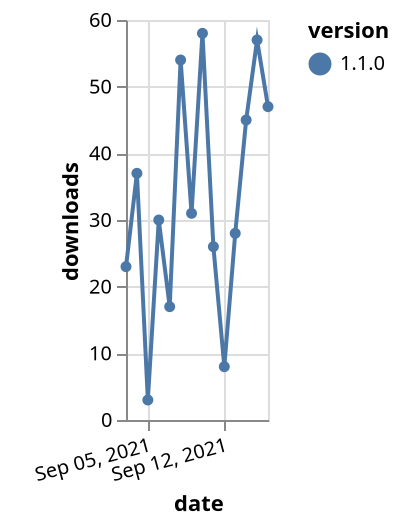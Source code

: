 {"$schema": "https://vega.github.io/schema/vega-lite/v5.json", "description": "A simple bar chart with embedded data.", "data": {"values": [{"date": "2021-09-03", "total": 6056, "delta": 23, "version": "1.1.0"}, {"date": "2021-09-04", "total": 6093, "delta": 37, "version": "1.1.0"}, {"date": "2021-09-05", "total": 6096, "delta": 3, "version": "1.1.0"}, {"date": "2021-09-06", "total": 6126, "delta": 30, "version": "1.1.0"}, {"date": "2021-09-07", "total": 6143, "delta": 17, "version": "1.1.0"}, {"date": "2021-09-08", "total": 6197, "delta": 54, "version": "1.1.0"}, {"date": "2021-09-09", "total": 6228, "delta": 31, "version": "1.1.0"}, {"date": "2021-09-10", "total": 6286, "delta": 58, "version": "1.1.0"}, {"date": "2021-09-11", "total": 6312, "delta": 26, "version": "1.1.0"}, {"date": "2021-09-12", "total": 6320, "delta": 8, "version": "1.1.0"}, {"date": "2021-09-13", "total": 6348, "delta": 28, "version": "1.1.0"}, {"date": "2021-09-14", "total": 6393, "delta": 45, "version": "1.1.0"}, {"date": "2021-09-15", "total": 6450, "delta": 57, "version": "1.1.0"}, {"date": "2021-09-16", "total": 6497, "delta": 47, "version": "1.1.0"}]}, "width": "container", "mark": {"type": "line", "point": {"filled": true}}, "encoding": {"x": {"field": "date", "type": "temporal", "timeUnit": "yearmonthdate", "title": "date", "axis": {"labelAngle": -15}}, "y": {"field": "delta", "type": "quantitative", "title": "downloads"}, "color": {"field": "version", "type": "nominal"}, "tooltip": {"field": "delta"}}}